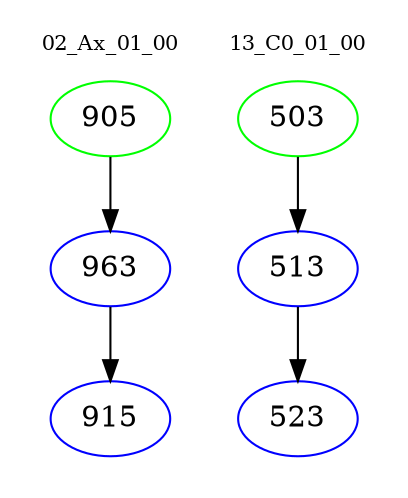 digraph{
subgraph cluster_0 {
color = white
label = "02_Ax_01_00";
fontsize=10;
T0_905 [label="905", color="green"]
T0_905 -> T0_963 [color="black"]
T0_963 [label="963", color="blue"]
T0_963 -> T0_915 [color="black"]
T0_915 [label="915", color="blue"]
}
subgraph cluster_1 {
color = white
label = "13_C0_01_00";
fontsize=10;
T1_503 [label="503", color="green"]
T1_503 -> T1_513 [color="black"]
T1_513 [label="513", color="blue"]
T1_513 -> T1_523 [color="black"]
T1_523 [label="523", color="blue"]
}
}
